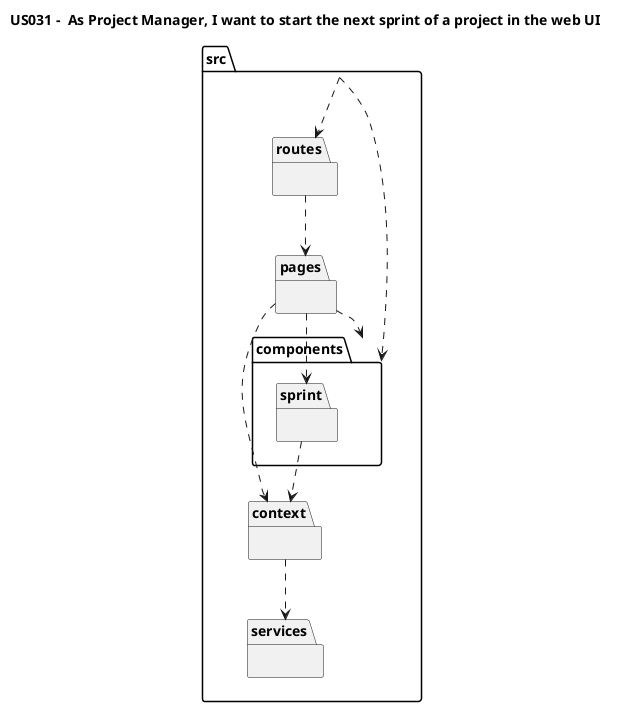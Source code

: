 @startuml

title US031 -  As Project Manager, I want to start the next sprint of a project in the web UI
package "src" {
    package "routes" {
    }

    package "pages" {
    }

    package "components" {

        package "sprint" {
        }

    }

    package "context" {
    }
    package "services" {
        }
}

src ..> components
src ..> routes
routes ..> pages
pages ..> components
pages ..> sprint
sprint ..> context
pages ..> context
context ..> services


@enduml